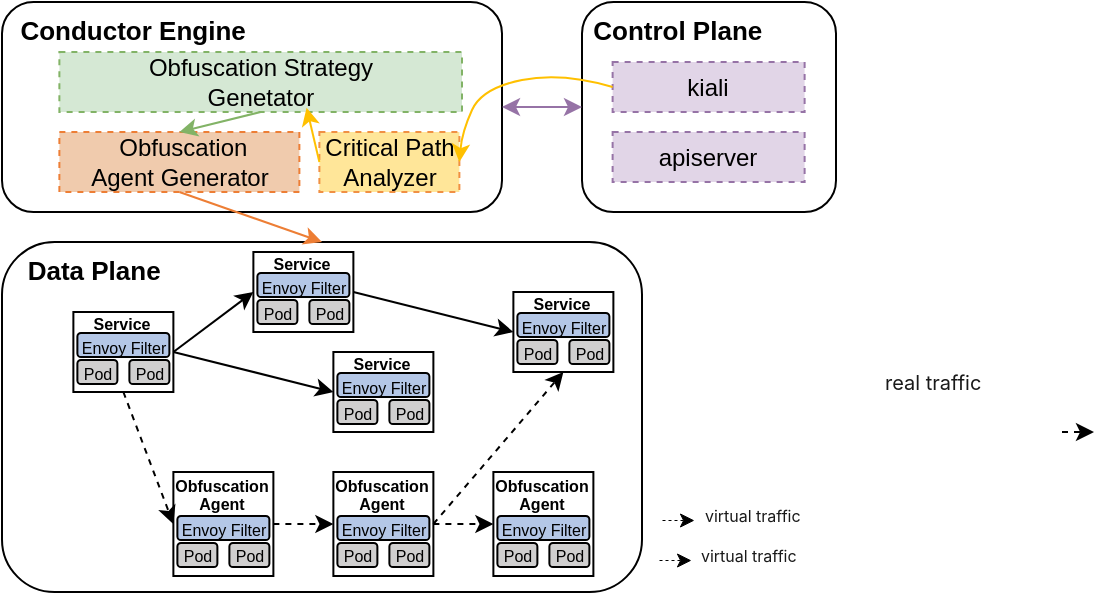 <mxfile version="26.2.10">
  <diagram name="第 1 页" id="qtbnUa6J9ApBmLn-pT76">
    <mxGraphModel dx="816" dy="444" grid="1" gridSize="10" guides="1" tooltips="1" connect="1" arrows="1" fold="1" page="1" pageScale="1" pageWidth="827" pageHeight="1169" math="0" shadow="0">
      <root>
        <mxCell id="0" />
        <mxCell id="1" parent="0" />
        <mxCell id="pQrbv8YPV8smXKK3u01n-73" value="&lt;b&gt;&lt;font style=&quot;font-size: 13px;&quot;&gt;&amp;nbsp; Conductor Engine&lt;/font&gt;&lt;/b&gt;" style="rounded=1;whiteSpace=wrap;html=1;align=left;verticalAlign=top;" parent="1" vertex="1">
          <mxGeometry x="90" y="55" width="250" height="105" as="geometry" />
        </mxCell>
        <mxCell id="pQrbv8YPV8smXKK3u01n-37" value="&lt;font&gt;Critical Path&lt;/font&gt;&lt;div&gt;&lt;font&gt;Analyzer&lt;/font&gt;&lt;/div&gt;" style="rounded=0;whiteSpace=wrap;html=1;fillColor=light-dark(#ffe699, #ededed);dashed=1;strokeColor=light-dark(#f09044, #ededed);" parent="1" vertex="1">
          <mxGeometry x="248.69" y="120" width="70" height="30" as="geometry" />
        </mxCell>
        <mxCell id="pQrbv8YPV8smXKK3u01n-38" value="&lt;font&gt;&lt;span style=&quot;text-align: left;&quot;&gt;&amp;nbsp;Obfuscation Agent&lt;/span&gt;&lt;span style=&quot;text-align: left;&quot;&gt;&lt;font style=&quot;&quot;&gt;&amp;nbsp;Generator&lt;/font&gt;&lt;/span&gt;&lt;/font&gt;" style="rounded=0;whiteSpace=wrap;html=1;fillColor=light-dark(#f0cbad, #ededed);strokeColor=light-dark(#ed7e35, #ededed);dashed=1;" parent="1" vertex="1">
          <mxGeometry x="118.69" y="120" width="120" height="30" as="geometry" />
        </mxCell>
        <mxCell id="pQrbv8YPV8smXKK3u01n-39" value="&lt;font&gt;&lt;span style=&quot;text-align: left;&quot;&gt;Obfuscation&amp;nbsp;&lt;/span&gt;&lt;span style=&quot;text-align: left;&quot;&gt;S&lt;/span&gt;trategy&lt;/font&gt;&lt;div&gt;&lt;font&gt;Genetator&lt;/font&gt;&lt;/div&gt;" style="rounded=0;whiteSpace=wrap;html=1;fillColor=#d5e8d4;strokeColor=#82b366;dashed=1;" parent="1" vertex="1">
          <mxGeometry x="118.69" y="80" width="201.31" height="30" as="geometry" />
        </mxCell>
        <mxCell id="pQrbv8YPV8smXKK3u01n-40" value="" style="endArrow=classic;html=1;rounded=0;exitX=0;exitY=0.5;exitDx=0;exitDy=0;entryX=0.614;entryY=0.928;entryDx=0;entryDy=0;strokeColor=light-dark(#ffc000, #ededed);entryPerimeter=0;" parent="1" source="pQrbv8YPV8smXKK3u01n-37" target="pQrbv8YPV8smXKK3u01n-39" edge="1">
          <mxGeometry width="50" height="50" relative="1" as="geometry">
            <mxPoint x="158.69" y="300" as="sourcePoint" />
            <mxPoint x="208.69" y="250" as="targetPoint" />
            <Array as="points" />
          </mxGeometry>
        </mxCell>
        <mxCell id="pQrbv8YPV8smXKK3u01n-42" value="" style="curved=1;endArrow=classic;html=1;rounded=0;exitX=0.5;exitY=1;exitDx=0;exitDy=0;entryX=0.5;entryY=0;entryDx=0;entryDy=0;strokeColor=light-dark(#82b366, #000000);" parent="1" source="pQrbv8YPV8smXKK3u01n-39" target="pQrbv8YPV8smXKK3u01n-38" edge="1">
          <mxGeometry width="50" height="50" relative="1" as="geometry">
            <mxPoint x="-31.31" y="180" as="sourcePoint" />
            <mxPoint x="18.69" y="130" as="targetPoint" />
            <Array as="points" />
          </mxGeometry>
        </mxCell>
        <mxCell id="p_BIG-tJRqvn1-pzMKZG-22" value="" style="group" vertex="1" connectable="0" parent="1">
          <mxGeometry x="380" y="55" width="127" height="105" as="geometry" />
        </mxCell>
        <mxCell id="p_BIG-tJRqvn1-pzMKZG-16" value="&lt;b&gt;&lt;font style=&quot;font-size: 13px;&quot;&gt;&amp;nbsp;Control Plane&lt;/font&gt;&lt;/b&gt;" style="rounded=1;whiteSpace=wrap;html=1;align=left;verticalAlign=top;" vertex="1" parent="p_BIG-tJRqvn1-pzMKZG-22">
          <mxGeometry width="127" height="105" as="geometry" />
        </mxCell>
        <mxCell id="p_BIG-tJRqvn1-pzMKZG-18" value="kiali" style="rounded=0;whiteSpace=wrap;html=1;dashed=1;fillColor=#e1d5e7;strokeColor=#9673a6;" vertex="1" parent="p_BIG-tJRqvn1-pzMKZG-22">
          <mxGeometry x="15.31" y="30" width="96" height="25" as="geometry" />
        </mxCell>
        <mxCell id="p_BIG-tJRqvn1-pzMKZG-20" value="apiserver" style="rounded=0;whiteSpace=wrap;html=1;dashed=1;fillColor=#e1d5e7;strokeColor=#9673a6;" vertex="1" parent="p_BIG-tJRqvn1-pzMKZG-22">
          <mxGeometry x="15.31" y="65" width="96" height="25" as="geometry" />
        </mxCell>
        <mxCell id="p_BIG-tJRqvn1-pzMKZG-21" value="" style="curved=1;endArrow=classic;html=1;rounded=0;exitX=0;exitY=0.5;exitDx=0;exitDy=0;entryX=1;entryY=0.5;entryDx=0;entryDy=0;strokeColor=light-dark(#ffc000, #ededed);" edge="1" parent="1" source="p_BIG-tJRqvn1-pzMKZG-18" target="pQrbv8YPV8smXKK3u01n-37">
          <mxGeometry width="50" height="50" relative="1" as="geometry">
            <mxPoint x="200" y="310" as="sourcePoint" />
            <mxPoint x="250" y="260" as="targetPoint" />
            <Array as="points">
              <mxPoint x="370" y="90" />
              <mxPoint x="330" y="98" />
              <mxPoint x="320" y="120" />
            </Array>
          </mxGeometry>
        </mxCell>
        <mxCell id="p_BIG-tJRqvn1-pzMKZG-23" value="" style="endArrow=classic;startArrow=classic;html=1;rounded=0;entryX=0;entryY=0.5;entryDx=0;entryDy=0;exitX=1;exitY=0.5;exitDx=0;exitDy=0;strokeColor=light-dark(#9673a6, #EDEDED);" edge="1" parent="1" source="pQrbv8YPV8smXKK3u01n-73" target="p_BIG-tJRqvn1-pzMKZG-16">
          <mxGeometry width="50" height="50" relative="1" as="geometry">
            <mxPoint x="300" y="230" as="sourcePoint" />
            <mxPoint x="350" y="180" as="targetPoint" />
          </mxGeometry>
        </mxCell>
        <mxCell id="p_BIG-tJRqvn1-pzMKZG-24" value="&lt;b&gt;&lt;font style=&quot;font-size: 13px;&quot;&gt;&amp;nbsp; &amp;nbsp;Data Plane&lt;/font&gt;&lt;/b&gt;" style="rounded=1;whiteSpace=wrap;html=1;align=left;verticalAlign=top;" vertex="1" parent="1">
          <mxGeometry x="90" y="175" width="320" height="175" as="geometry" />
        </mxCell>
        <mxCell id="p_BIG-tJRqvn1-pzMKZG-49" value="" style="endArrow=classic;html=1;rounded=0;exitX=0.5;exitY=1;exitDx=0;exitDy=0;entryX=0.5;entryY=0;entryDx=0;entryDy=0;strokeColor=light-dark(#ed7e35, #ededed);" edge="1" parent="1" source="pQrbv8YPV8smXKK3u01n-38" target="p_BIG-tJRqvn1-pzMKZG-24">
          <mxGeometry width="50" height="50" relative="1" as="geometry">
            <mxPoint x="10" y="200" as="sourcePoint" />
            <mxPoint x="60" y="150" as="targetPoint" />
          </mxGeometry>
        </mxCell>
        <mxCell id="p_BIG-tJRqvn1-pzMKZG-57" value="" style="group" vertex="1" connectable="0" parent="1">
          <mxGeometry x="120" y="200" width="60" height="50" as="geometry" />
        </mxCell>
        <mxCell id="p_BIG-tJRqvn1-pzMKZG-51" value="" style="rounded=0;whiteSpace=wrap;html=1;align=center;verticalAlign=top;container=0;" vertex="1" parent="p_BIG-tJRqvn1-pzMKZG-57">
          <mxGeometry x="5.69" y="10" width="50" height="40" as="geometry" />
        </mxCell>
        <mxCell id="p_BIG-tJRqvn1-pzMKZG-52" value="&lt;font style=&quot;font-size: 8px;&quot;&gt;&lt;b&gt;Service&lt;/b&gt;&lt;/font&gt;" style="text;html=1;align=center;verticalAlign=middle;whiteSpace=wrap;rounded=0;" vertex="1" parent="p_BIG-tJRqvn1-pzMKZG-57">
          <mxGeometry width="60" height="30" as="geometry" />
        </mxCell>
        <mxCell id="pQrbv8YPV8smXKK3u01n-61" value="&lt;font style=&quot;font-size: 8px;&quot;&gt;&lt;font style=&quot;&quot;&gt;Envoy&amp;nbsp;&lt;/font&gt;&lt;span style=&quot;background-color: transparent; color: light-dark(rgb(0, 0, 0), rgb(255, 255, 255));&quot;&gt;Filter&lt;/span&gt;&lt;/font&gt;" style="rounded=1;whiteSpace=wrap;html=1;fillColor=light-dark(#b4c7e7, #ededed);container=0;" parent="p_BIG-tJRqvn1-pzMKZG-57" vertex="1">
          <mxGeometry x="7.69" y="20.5" width="46" height="12" as="geometry" />
        </mxCell>
        <mxCell id="p_BIG-tJRqvn1-pzMKZG-3" value="&lt;font style=&quot;font-size: 8px;&quot;&gt;Pod&lt;/font&gt;" style="rounded=1;whiteSpace=wrap;html=1;fillColor=#D0CFCF;container=0;" vertex="1" parent="p_BIG-tJRqvn1-pzMKZG-57">
          <mxGeometry x="7.69" y="33.996" width="20" height="12" as="geometry" />
        </mxCell>
        <mxCell id="p_BIG-tJRqvn1-pzMKZG-56" value="&lt;font style=&quot;font-size: 8px;&quot;&gt;Pod&lt;/font&gt;" style="rounded=1;whiteSpace=wrap;html=1;fillColor=#D0CFCF;container=0;" vertex="1" parent="p_BIG-tJRqvn1-pzMKZG-57">
          <mxGeometry x="33.69" y="33.996" width="20" height="12" as="geometry" />
        </mxCell>
        <mxCell id="p_BIG-tJRqvn1-pzMKZG-58" value="" style="group" vertex="1" connectable="0" parent="1">
          <mxGeometry x="210" y="170" width="60" height="50" as="geometry" />
        </mxCell>
        <mxCell id="p_BIG-tJRqvn1-pzMKZG-59" value="" style="rounded=0;whiteSpace=wrap;html=1;align=center;verticalAlign=top;container=0;" vertex="1" parent="p_BIG-tJRqvn1-pzMKZG-58">
          <mxGeometry x="5.69" y="10" width="50" height="40" as="geometry" />
        </mxCell>
        <mxCell id="p_BIG-tJRqvn1-pzMKZG-60" value="&lt;font style=&quot;font-size: 8px;&quot;&gt;&lt;b&gt;Service&lt;/b&gt;&lt;/font&gt;" style="text;html=1;align=center;verticalAlign=middle;whiteSpace=wrap;rounded=0;" vertex="1" parent="p_BIG-tJRqvn1-pzMKZG-58">
          <mxGeometry width="60" height="30" as="geometry" />
        </mxCell>
        <mxCell id="p_BIG-tJRqvn1-pzMKZG-61" value="&lt;font style=&quot;font-size: 8px;&quot;&gt;&lt;font style=&quot;&quot;&gt;Envoy&amp;nbsp;&lt;/font&gt;&lt;span style=&quot;background-color: transparent; color: light-dark(rgb(0, 0, 0), rgb(255, 255, 255));&quot;&gt;Filter&lt;/span&gt;&lt;/font&gt;" style="rounded=1;whiteSpace=wrap;html=1;fillColor=light-dark(#b4c7e7, #ededed);container=0;" vertex="1" parent="p_BIG-tJRqvn1-pzMKZG-58">
          <mxGeometry x="7.69" y="20.5" width="46" height="12" as="geometry" />
        </mxCell>
        <mxCell id="p_BIG-tJRqvn1-pzMKZG-62" value="&lt;font style=&quot;font-size: 8px;&quot;&gt;Pod&lt;/font&gt;" style="rounded=1;whiteSpace=wrap;html=1;fillColor=#D0CFCF;container=0;" vertex="1" parent="p_BIG-tJRqvn1-pzMKZG-58">
          <mxGeometry x="7.69" y="33.996" width="20" height="12" as="geometry" />
        </mxCell>
        <mxCell id="p_BIG-tJRqvn1-pzMKZG-63" value="&lt;font style=&quot;font-size: 8px;&quot;&gt;Pod&lt;/font&gt;" style="rounded=1;whiteSpace=wrap;html=1;fillColor=#D0CFCF;container=0;" vertex="1" parent="p_BIG-tJRqvn1-pzMKZG-58">
          <mxGeometry x="33.69" y="33.996" width="20" height="12" as="geometry" />
        </mxCell>
        <mxCell id="p_BIG-tJRqvn1-pzMKZG-64" value="" style="group" vertex="1" connectable="0" parent="1">
          <mxGeometry x="250" y="220" width="60" height="50" as="geometry" />
        </mxCell>
        <mxCell id="p_BIG-tJRqvn1-pzMKZG-65" value="" style="rounded=0;whiteSpace=wrap;html=1;align=center;verticalAlign=top;container=0;" vertex="1" parent="p_BIG-tJRqvn1-pzMKZG-64">
          <mxGeometry x="5.69" y="10" width="50" height="40" as="geometry" />
        </mxCell>
        <mxCell id="p_BIG-tJRqvn1-pzMKZG-66" value="&lt;font style=&quot;font-size: 8px;&quot;&gt;&lt;b&gt;Service&lt;/b&gt;&lt;/font&gt;" style="text;html=1;align=center;verticalAlign=middle;whiteSpace=wrap;rounded=0;" vertex="1" parent="p_BIG-tJRqvn1-pzMKZG-64">
          <mxGeometry width="60" height="30" as="geometry" />
        </mxCell>
        <mxCell id="p_BIG-tJRqvn1-pzMKZG-67" value="&lt;font style=&quot;font-size: 8px;&quot;&gt;&lt;font style=&quot;&quot;&gt;Envoy&amp;nbsp;&lt;/font&gt;&lt;span style=&quot;background-color: transparent; color: light-dark(rgb(0, 0, 0), rgb(255, 255, 255));&quot;&gt;Filter&lt;/span&gt;&lt;/font&gt;" style="rounded=1;whiteSpace=wrap;html=1;fillColor=light-dark(#b4c7e7, #ededed);container=0;" vertex="1" parent="p_BIG-tJRqvn1-pzMKZG-64">
          <mxGeometry x="7.69" y="20.5" width="46" height="12" as="geometry" />
        </mxCell>
        <mxCell id="p_BIG-tJRqvn1-pzMKZG-68" value="&lt;font style=&quot;font-size: 8px;&quot;&gt;Pod&lt;/font&gt;" style="rounded=1;whiteSpace=wrap;html=1;fillColor=#D0CFCF;container=0;" vertex="1" parent="p_BIG-tJRqvn1-pzMKZG-64">
          <mxGeometry x="7.69" y="33.996" width="20" height="12" as="geometry" />
        </mxCell>
        <mxCell id="p_BIG-tJRqvn1-pzMKZG-69" value="&lt;font style=&quot;font-size: 8px;&quot;&gt;Pod&lt;/font&gt;" style="rounded=1;whiteSpace=wrap;html=1;fillColor=#D0CFCF;container=0;" vertex="1" parent="p_BIG-tJRqvn1-pzMKZG-64">
          <mxGeometry x="33.69" y="33.996" width="20" height="12" as="geometry" />
        </mxCell>
        <mxCell id="p_BIG-tJRqvn1-pzMKZG-70" value="" style="group" vertex="1" connectable="0" parent="1">
          <mxGeometry x="340" y="190" width="60" height="50" as="geometry" />
        </mxCell>
        <mxCell id="p_BIG-tJRqvn1-pzMKZG-71" value="" style="rounded=0;whiteSpace=wrap;html=1;align=center;verticalAlign=top;container=0;" vertex="1" parent="p_BIG-tJRqvn1-pzMKZG-70">
          <mxGeometry x="5.69" y="10" width="50" height="40" as="geometry" />
        </mxCell>
        <mxCell id="p_BIG-tJRqvn1-pzMKZG-72" value="&lt;font style=&quot;font-size: 8px;&quot;&gt;&lt;b&gt;Service&lt;/b&gt;&lt;/font&gt;" style="text;html=1;align=center;verticalAlign=middle;whiteSpace=wrap;rounded=0;" vertex="1" parent="p_BIG-tJRqvn1-pzMKZG-70">
          <mxGeometry width="60" height="30" as="geometry" />
        </mxCell>
        <mxCell id="p_BIG-tJRqvn1-pzMKZG-73" value="&lt;font style=&quot;font-size: 8px;&quot;&gt;&lt;font style=&quot;&quot;&gt;Envoy&amp;nbsp;&lt;/font&gt;&lt;span style=&quot;background-color: transparent; color: light-dark(rgb(0, 0, 0), rgb(255, 255, 255));&quot;&gt;Filter&lt;/span&gt;&lt;/font&gt;" style="rounded=1;whiteSpace=wrap;html=1;fillColor=light-dark(#b4c7e7, #ededed);container=0;" vertex="1" parent="p_BIG-tJRqvn1-pzMKZG-70">
          <mxGeometry x="7.69" y="20.5" width="46" height="12" as="geometry" />
        </mxCell>
        <mxCell id="p_BIG-tJRqvn1-pzMKZG-74" value="&lt;font style=&quot;font-size: 8px;&quot;&gt;Pod&lt;/font&gt;" style="rounded=1;whiteSpace=wrap;html=1;fillColor=#D0CFCF;container=0;" vertex="1" parent="p_BIG-tJRqvn1-pzMKZG-70">
          <mxGeometry x="7.69" y="33.996" width="20" height="12" as="geometry" />
        </mxCell>
        <mxCell id="p_BIG-tJRqvn1-pzMKZG-75" value="&lt;font style=&quot;font-size: 8px;&quot;&gt;Pod&lt;/font&gt;" style="rounded=1;whiteSpace=wrap;html=1;fillColor=#D0CFCF;container=0;" vertex="1" parent="p_BIG-tJRqvn1-pzMKZG-70">
          <mxGeometry x="33.69" y="33.996" width="20" height="12" as="geometry" />
        </mxCell>
        <mxCell id="p_BIG-tJRqvn1-pzMKZG-77" value="" style="endArrow=classic;html=1;rounded=0;exitX=1;exitY=0.5;exitDx=0;exitDy=0;entryX=0;entryY=0.5;entryDx=0;entryDy=0;" edge="1" parent="1" source="p_BIG-tJRqvn1-pzMKZG-51" target="p_BIG-tJRqvn1-pzMKZG-59">
          <mxGeometry width="50" height="50" relative="1" as="geometry">
            <mxPoint x="-140" y="280" as="sourcePoint" />
            <mxPoint x="-90" y="230" as="targetPoint" />
          </mxGeometry>
        </mxCell>
        <mxCell id="p_BIG-tJRqvn1-pzMKZG-78" value="" style="endArrow=classic;html=1;rounded=0;exitX=1;exitY=0.5;exitDx=0;exitDy=0;entryX=0;entryY=0.5;entryDx=0;entryDy=0;" edge="1" parent="1" source="p_BIG-tJRqvn1-pzMKZG-51" target="p_BIG-tJRqvn1-pzMKZG-65">
          <mxGeometry width="50" height="50" relative="1" as="geometry">
            <mxPoint x="288.69" y="234" as="sourcePoint" />
            <mxPoint x="338.69" y="184" as="targetPoint" />
          </mxGeometry>
        </mxCell>
        <mxCell id="p_BIG-tJRqvn1-pzMKZG-79" value="" style="endArrow=classic;html=1;rounded=0;exitX=1;exitY=0.5;exitDx=0;exitDy=0;entryX=0;entryY=0.5;entryDx=0;entryDy=0;" edge="1" parent="1" source="p_BIG-tJRqvn1-pzMKZG-59" target="p_BIG-tJRqvn1-pzMKZG-71">
          <mxGeometry width="50" height="50" relative="1" as="geometry">
            <mxPoint x="283.69" y="234" as="sourcePoint" />
            <mxPoint x="333.69" y="184" as="targetPoint" />
          </mxGeometry>
        </mxCell>
        <mxCell id="p_BIG-tJRqvn1-pzMKZG-101" value="" style="group" vertex="1" connectable="0" parent="1">
          <mxGeometry x="170" y="280" width="60" height="62" as="geometry" />
        </mxCell>
        <mxCell id="p_BIG-tJRqvn1-pzMKZG-40" value="" style="rounded=0;whiteSpace=wrap;html=1;align=center;verticalAlign=top;container=0;" vertex="1" parent="p_BIG-tJRqvn1-pzMKZG-101">
          <mxGeometry x="5.69" y="10" width="50" height="52" as="geometry" />
        </mxCell>
        <mxCell id="p_BIG-tJRqvn1-pzMKZG-81" value="&lt;font style=&quot;font-size: 8px;&quot;&gt;&lt;font style=&quot;&quot;&gt;Envoy&amp;nbsp;&lt;/font&gt;&lt;span style=&quot;background-color: transparent; color: light-dark(rgb(0, 0, 0), rgb(255, 255, 255));&quot;&gt;Filter&lt;/span&gt;&lt;/font&gt;" style="rounded=1;whiteSpace=wrap;html=1;fillColor=light-dark(#b4c7e7, #ededed);container=0;" vertex="1" parent="p_BIG-tJRqvn1-pzMKZG-101">
          <mxGeometry x="7.69" y="32" width="46" height="12" as="geometry" />
        </mxCell>
        <mxCell id="p_BIG-tJRqvn1-pzMKZG-82" value="&lt;font style=&quot;font-size: 8px;&quot;&gt;Pod&lt;/font&gt;" style="rounded=1;whiteSpace=wrap;html=1;fillColor=#D0CFCF;container=0;" vertex="1" parent="p_BIG-tJRqvn1-pzMKZG-101">
          <mxGeometry x="7.69" y="45.496" width="20" height="12" as="geometry" />
        </mxCell>
        <mxCell id="p_BIG-tJRqvn1-pzMKZG-83" value="&lt;font style=&quot;font-size: 8px;&quot;&gt;Pod&lt;/font&gt;" style="rounded=1;whiteSpace=wrap;html=1;fillColor=#D0CFCF;container=0;" vertex="1" parent="p_BIG-tJRqvn1-pzMKZG-101">
          <mxGeometry x="33.69" y="45.496" width="20" height="12" as="geometry" />
        </mxCell>
        <mxCell id="p_BIG-tJRqvn1-pzMKZG-97" value="&lt;b style=&quot;font-size: 8px; line-height: 0px;&quot;&gt;&amp;nbsp;Obfuscation&amp;nbsp;&lt;/b&gt;" style="text;html=1;align=center;verticalAlign=middle;whiteSpace=wrap;rounded=0;" vertex="1" parent="p_BIG-tJRqvn1-pzMKZG-101">
          <mxGeometry width="60" height="32" as="geometry" />
        </mxCell>
        <mxCell id="p_BIG-tJRqvn1-pzMKZG-100" value="&lt;b style=&quot;font-size: 8px; line-height: 0px;&quot;&gt;Agent&lt;/b&gt;" style="text;html=1;align=center;verticalAlign=middle;whiteSpace=wrap;rounded=0;" vertex="1" parent="p_BIG-tJRqvn1-pzMKZG-101">
          <mxGeometry y="10" width="60" height="30" as="geometry" />
        </mxCell>
        <mxCell id="p_BIG-tJRqvn1-pzMKZG-103" value="" style="group" vertex="1" connectable="0" parent="1">
          <mxGeometry x="250" y="280" width="60" height="62" as="geometry" />
        </mxCell>
        <mxCell id="p_BIG-tJRqvn1-pzMKZG-104" value="" style="rounded=0;whiteSpace=wrap;html=1;align=center;verticalAlign=top;container=0;" vertex="1" parent="p_BIG-tJRqvn1-pzMKZG-103">
          <mxGeometry x="5.69" y="10" width="50" height="52" as="geometry" />
        </mxCell>
        <mxCell id="p_BIG-tJRqvn1-pzMKZG-105" value="&lt;font style=&quot;font-size: 8px;&quot;&gt;&lt;font style=&quot;&quot;&gt;Envoy&amp;nbsp;&lt;/font&gt;&lt;span style=&quot;background-color: transparent; color: light-dark(rgb(0, 0, 0), rgb(255, 255, 255));&quot;&gt;Filter&lt;/span&gt;&lt;/font&gt;" style="rounded=1;whiteSpace=wrap;html=1;fillColor=light-dark(#b4c7e7, #ededed);container=0;" vertex="1" parent="p_BIG-tJRqvn1-pzMKZG-103">
          <mxGeometry x="7.69" y="32" width="46" height="12" as="geometry" />
        </mxCell>
        <mxCell id="p_BIG-tJRqvn1-pzMKZG-106" value="&lt;font style=&quot;font-size: 8px;&quot;&gt;Pod&lt;/font&gt;" style="rounded=1;whiteSpace=wrap;html=1;fillColor=#D0CFCF;container=0;" vertex="1" parent="p_BIG-tJRqvn1-pzMKZG-103">
          <mxGeometry x="7.69" y="45.496" width="20" height="12" as="geometry" />
        </mxCell>
        <mxCell id="p_BIG-tJRqvn1-pzMKZG-107" value="&lt;font style=&quot;font-size: 8px;&quot;&gt;Pod&lt;/font&gt;" style="rounded=1;whiteSpace=wrap;html=1;fillColor=#D0CFCF;container=0;" vertex="1" parent="p_BIG-tJRqvn1-pzMKZG-103">
          <mxGeometry x="33.69" y="45.496" width="20" height="12" as="geometry" />
        </mxCell>
        <mxCell id="p_BIG-tJRqvn1-pzMKZG-108" value="&lt;b style=&quot;font-size: 8px; line-height: 0px;&quot;&gt;&amp;nbsp;Obfuscation&amp;nbsp;&lt;/b&gt;" style="text;html=1;align=center;verticalAlign=middle;whiteSpace=wrap;rounded=0;" vertex="1" parent="p_BIG-tJRqvn1-pzMKZG-103">
          <mxGeometry width="60" height="32" as="geometry" />
        </mxCell>
        <mxCell id="p_BIG-tJRqvn1-pzMKZG-109" value="&lt;b style=&quot;font-size: 8px; line-height: 0px;&quot;&gt;Agent&lt;/b&gt;" style="text;html=1;align=center;verticalAlign=middle;whiteSpace=wrap;rounded=0;" vertex="1" parent="p_BIG-tJRqvn1-pzMKZG-103">
          <mxGeometry y="10" width="60" height="30" as="geometry" />
        </mxCell>
        <mxCell id="p_BIG-tJRqvn1-pzMKZG-110" value="" style="group" vertex="1" connectable="0" parent="1">
          <mxGeometry x="330" y="280" width="60" height="62" as="geometry" />
        </mxCell>
        <mxCell id="p_BIG-tJRqvn1-pzMKZG-111" value="" style="rounded=0;whiteSpace=wrap;html=1;align=center;verticalAlign=top;container=0;" vertex="1" parent="p_BIG-tJRqvn1-pzMKZG-110">
          <mxGeometry x="5.69" y="10" width="50" height="52" as="geometry" />
        </mxCell>
        <mxCell id="p_BIG-tJRqvn1-pzMKZG-112" value="&lt;font style=&quot;font-size: 8px;&quot;&gt;&lt;font style=&quot;&quot;&gt;Envoy&amp;nbsp;&lt;/font&gt;&lt;span style=&quot;background-color: transparent; color: light-dark(rgb(0, 0, 0), rgb(255, 255, 255));&quot;&gt;Filter&lt;/span&gt;&lt;/font&gt;" style="rounded=1;whiteSpace=wrap;html=1;fillColor=light-dark(#b4c7e7, #ededed);container=0;" vertex="1" parent="p_BIG-tJRqvn1-pzMKZG-110">
          <mxGeometry x="7.69" y="32" width="46" height="12" as="geometry" />
        </mxCell>
        <mxCell id="p_BIG-tJRqvn1-pzMKZG-113" value="&lt;font style=&quot;font-size: 8px;&quot;&gt;Pod&lt;/font&gt;" style="rounded=1;whiteSpace=wrap;html=1;fillColor=#D0CFCF;container=0;" vertex="1" parent="p_BIG-tJRqvn1-pzMKZG-110">
          <mxGeometry x="7.69" y="45.496" width="20" height="12" as="geometry" />
        </mxCell>
        <mxCell id="p_BIG-tJRqvn1-pzMKZG-114" value="&lt;font style=&quot;font-size: 8px;&quot;&gt;Pod&lt;/font&gt;" style="rounded=1;whiteSpace=wrap;html=1;fillColor=#D0CFCF;container=0;" vertex="1" parent="p_BIG-tJRqvn1-pzMKZG-110">
          <mxGeometry x="33.69" y="45.496" width="20" height="12" as="geometry" />
        </mxCell>
        <mxCell id="p_BIG-tJRqvn1-pzMKZG-115" value="&lt;b style=&quot;font-size: 8px; line-height: 0px;&quot;&gt;&amp;nbsp;Obfuscation&amp;nbsp;&lt;/b&gt;" style="text;html=1;align=center;verticalAlign=middle;whiteSpace=wrap;rounded=0;" vertex="1" parent="p_BIG-tJRqvn1-pzMKZG-110">
          <mxGeometry width="60" height="32" as="geometry" />
        </mxCell>
        <mxCell id="p_BIG-tJRqvn1-pzMKZG-116" value="&lt;b style=&quot;font-size: 8px; line-height: 0px;&quot;&gt;Agent&lt;/b&gt;" style="text;html=1;align=center;verticalAlign=middle;whiteSpace=wrap;rounded=0;" vertex="1" parent="p_BIG-tJRqvn1-pzMKZG-110">
          <mxGeometry y="10" width="60" height="30" as="geometry" />
        </mxCell>
        <mxCell id="p_BIG-tJRqvn1-pzMKZG-117" value="" style="endArrow=classic;html=1;rounded=0;exitX=0.5;exitY=1;exitDx=0;exitDy=0;entryX=0;entryY=0.5;entryDx=0;entryDy=0;dashed=1;" edge="1" parent="1" source="p_BIG-tJRqvn1-pzMKZG-51" target="p_BIG-tJRqvn1-pzMKZG-40">
          <mxGeometry width="50" height="50" relative="1" as="geometry">
            <mxPoint x="30" y="430" as="sourcePoint" />
            <mxPoint x="80" y="380" as="targetPoint" />
          </mxGeometry>
        </mxCell>
        <mxCell id="p_BIG-tJRqvn1-pzMKZG-118" value="" style="endArrow=classic;html=1;rounded=0;exitX=1;exitY=0.5;exitDx=0;exitDy=0;entryX=0;entryY=0.5;entryDx=0;entryDy=0;dashed=1;" edge="1" parent="1" source="p_BIG-tJRqvn1-pzMKZG-40" target="p_BIG-tJRqvn1-pzMKZG-104">
          <mxGeometry width="50" height="50" relative="1" as="geometry">
            <mxPoint x="30" y="410" as="sourcePoint" />
            <mxPoint x="80" y="360" as="targetPoint" />
          </mxGeometry>
        </mxCell>
        <mxCell id="p_BIG-tJRqvn1-pzMKZG-119" value="" style="endArrow=classic;html=1;rounded=0;exitX=1;exitY=0.5;exitDx=0;exitDy=0;entryX=0;entryY=0.5;entryDx=0;entryDy=0;dashed=1;" edge="1" parent="1" source="p_BIG-tJRqvn1-pzMKZG-104" target="p_BIG-tJRqvn1-pzMKZG-111">
          <mxGeometry width="50" height="50" relative="1" as="geometry">
            <mxPoint x="20" y="420" as="sourcePoint" />
            <mxPoint x="70" y="370" as="targetPoint" />
          </mxGeometry>
        </mxCell>
        <mxCell id="p_BIG-tJRqvn1-pzMKZG-120" value="" style="endArrow=classic;html=1;rounded=0;exitX=1;exitY=0.5;exitDx=0;exitDy=0;entryX=0.5;entryY=1;entryDx=0;entryDy=0;dashed=1;" edge="1" parent="1" source="p_BIG-tJRqvn1-pzMKZG-104" target="p_BIG-tJRqvn1-pzMKZG-71">
          <mxGeometry width="50" height="50" relative="1" as="geometry">
            <mxPoint x="60" y="420" as="sourcePoint" />
            <mxPoint x="110" y="370" as="targetPoint" />
          </mxGeometry>
        </mxCell>
        <mxCell id="p_BIG-tJRqvn1-pzMKZG-125" value="&lt;span style=&quot;color: rgba(0, 0, 0, 0.9); font-family: -apple-system, BlinkMacSystemFont, &amp;quot;Segoe UI&amp;quot;, system-ui, -apple-system, &amp;quot;Segoe UI&amp;quot;, Roboto, Ubuntu, Cantarell, &amp;quot;Noto Sans&amp;quot;, sans-serif, Arial, &amp;quot;PingFang SC&amp;quot;, &amp;quot;Source Han Sans SC&amp;quot;, &amp;quot;Microsoft YaHei UI&amp;quot;, &amp;quot;Microsoft YaHei&amp;quot;, &amp;quot;Noto Sans CJK SC&amp;quot;, sans-serif; text-align: start; white-space-collapse: preserve; background-color: rgb(255, 255, 255);&quot;&gt;&lt;font style=&quot;font-size: 10px;&quot;&gt;real traffic &lt;/font&gt;&lt;/span&gt;" style="text;html=1;align=center;verticalAlign=middle;whiteSpace=wrap;rounded=0;container=0;" vertex="1" parent="1">
          <mxGeometry x="530" y="233.19" width="54" height="23.617" as="geometry" />
        </mxCell>
        <mxCell id="p_BIG-tJRqvn1-pzMKZG-136" value="" style="endArrow=classic;html=1;rounded=0;dashed=1;" edge="1" parent="1">
          <mxGeometry width="50" height="50" relative="1" as="geometry">
            <mxPoint x="620" y="270" as="sourcePoint" />
            <mxPoint x="636" y="270" as="targetPoint" />
          </mxGeometry>
        </mxCell>
        <mxCell id="p_BIG-tJRqvn1-pzMKZG-133" value="" style="endArrow=classic;html=1;rounded=0;dashed=1;jumpSize=10;strokeWidth=0.5;sourcePerimeterSpacing=10;" edge="1" parent="1">
          <mxGeometry width="50" height="50" relative="1" as="geometry">
            <mxPoint x="418.5" y="334" as="sourcePoint" />
            <mxPoint x="434.5" y="334" as="targetPoint" />
          </mxGeometry>
        </mxCell>
        <mxCell id="p_BIG-tJRqvn1-pzMKZG-134" value="&lt;span style=&quot;color: rgba(0, 0, 0, 0.9); font-family: -apple-system, BlinkMacSystemFont, &amp;quot;Segoe UI&amp;quot;, system-ui, -apple-system, &amp;quot;Segoe UI&amp;quot;, Roboto, Ubuntu, Cantarell, &amp;quot;Noto Sans&amp;quot;, sans-serif, Arial, &amp;quot;PingFang SC&amp;quot;, &amp;quot;Source Han Sans SC&amp;quot;, &amp;quot;Microsoft YaHei UI&amp;quot;, &amp;quot;Microsoft YaHei&amp;quot;, &amp;quot;Noto Sans CJK SC&amp;quot;, sans-serif; text-align: start; white-space-collapse: preserve; background-color: rgb(255, 255, 255);&quot;&gt;&lt;font style=&quot;font-size: 8px;&quot;&gt;virtual traffic &lt;/font&gt;&lt;/span&gt;" style="text;html=1;align=center;verticalAlign=middle;whiteSpace=wrap;rounded=0;container=0;" vertex="1" parent="1">
          <mxGeometry x="430" y="320" width="69" height="22" as="geometry" />
        </mxCell>
        <mxCell id="p_BIG-tJRqvn1-pzMKZG-140" value="" style="endArrow=classic;html=1;rounded=0;dashed=1;jumpSize=10;strokeWidth=0.5;" edge="1" parent="1">
          <mxGeometry width="50" height="50" relative="1" as="geometry">
            <mxPoint x="420" y="314" as="sourcePoint" />
            <mxPoint x="436" y="314" as="targetPoint" />
          </mxGeometry>
        </mxCell>
        <mxCell id="p_BIG-tJRqvn1-pzMKZG-141" value="&lt;span style=&quot;color: rgba(0, 0, 0, 0.9); font-family: -apple-system, BlinkMacSystemFont, &amp;quot;Segoe UI&amp;quot;, system-ui, -apple-system, &amp;quot;Segoe UI&amp;quot;, Roboto, Ubuntu, Cantarell, &amp;quot;Noto Sans&amp;quot;, sans-serif, Arial, &amp;quot;PingFang SC&amp;quot;, &amp;quot;Source Han Sans SC&amp;quot;, &amp;quot;Microsoft YaHei UI&amp;quot;, &amp;quot;Microsoft YaHei&amp;quot;, &amp;quot;Noto Sans CJK SC&amp;quot;, sans-serif; text-align: start; white-space-collapse: preserve; background-color: rgb(255, 255, 255);&quot;&gt;&lt;font style=&quot;font-size: 8px;&quot;&gt;virtual traffic &lt;/font&gt;&lt;/span&gt;" style="text;html=1;align=center;verticalAlign=middle;whiteSpace=wrap;rounded=0;container=0;" vertex="1" parent="1">
          <mxGeometry x="431.5" y="300" width="69" height="22" as="geometry" />
        </mxCell>
      </root>
    </mxGraphModel>
  </diagram>
</mxfile>
